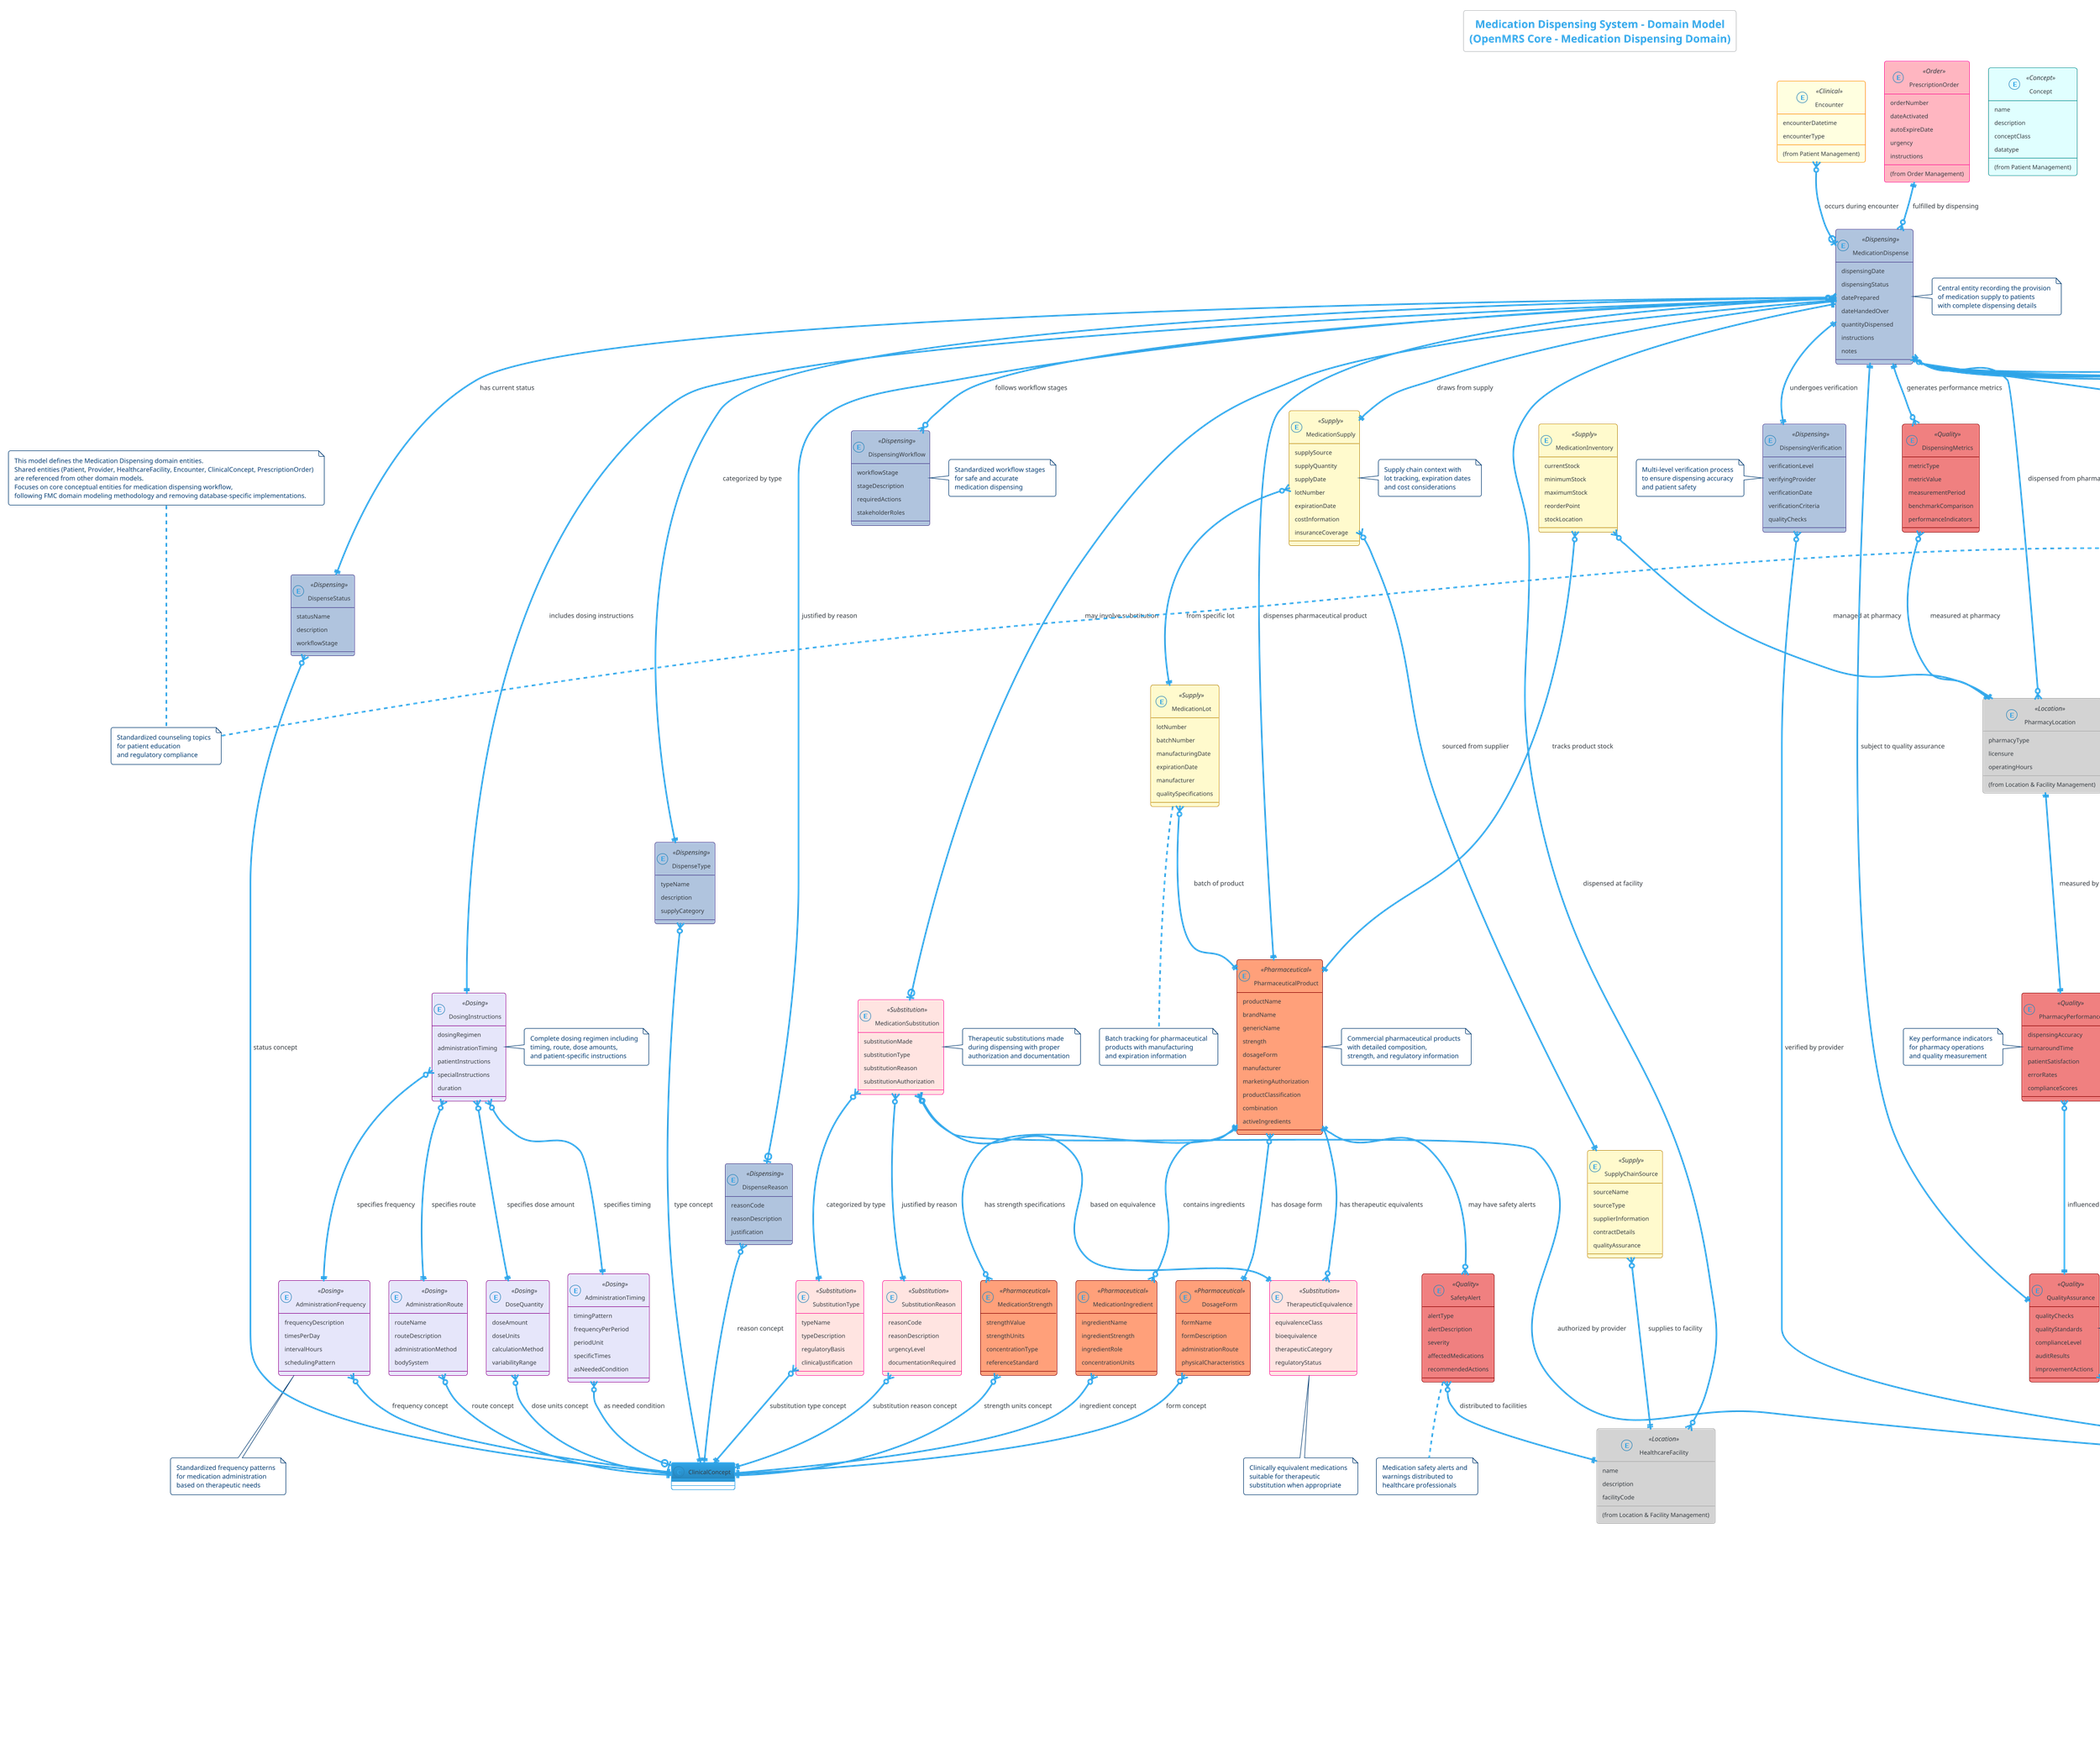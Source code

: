 @startuml Medication Dispensing System - Domain Model
!theme cerulean-outline
title Medication Dispensing System - Domain Model\n(OpenMRS Core - Medication Dispensing Domain)

' This model defines the conceptual domain entities for Medication Dispensing
' References shared entities from: patient-management-domain-model.puml, clinical-data-management-domain-model.puml, order-management-domain-model.puml, location-facility-management-domain-model.puml
' Focuses on conceptual entities following domain modeling best practices
' Based on FMC modeling methodology: https://www.fmc-modeling.org/category/projects/apache/amp/Apache_Modeling_Project.html

' Define entity colors and styles - STANDARDIZED ACROSS ALL DOMAIN MODELS
' Color Legend:
' - LightBlue (Person): Person demographic entities
' - LightGreen (Patient): Patient-specific entities
' - LightYellow (Clinical): Clinical care episode entities
' - LightCyan (Concept): Clinical vocabulary and concept entities
' - Orange (Provider): Healthcare provider entities
' - LightGray (Location): Location and facility entities
' - LightPink (Order): Clinical order and request entities
' - LightSalmon (Pharmaceutical): Pharmaceutical product entities
' - LightSteelBlue (Dispensing): Medication dispensing workflow entities
' - Lavender (Dosing): Dosing and administration entities
' - MistyRose (Substitution): Medication substitution entities
' - LemonChiffon (Supply): Supply chain and inventory entities
' - LightCoral (Quality): Quality assurance and safety entities

skinparam class {
    ' Shared entities from other domain models
    BackgroundColor<<Person>> LightBlue
    BackgroundColor<<Patient>> LightGreen
    BackgroundColor<<Clinical>> LightYellow
    BackgroundColor<<Concept>> LightCyan
    BackgroundColor<<Provider>> Orange
    BackgroundColor<<Location>> LightGray
    BackgroundColor<<Order>> LightPink
    
    ' Medication Dispensing specific entities
    BackgroundColor<<Pharmaceutical>> LightSalmon
    BackgroundColor<<Dispensing>> LightSteelBlue
    BackgroundColor<<Dosing>> Lavender
    BackgroundColor<<Substitution>> MistyRose
    BackgroundColor<<Supply>> LemonChiffon
    BackgroundColor<<Quality>> LightCoral
    
    ' Border colors for better distinction
    BorderColor<<Person>> DarkBlue
    BorderColor<<Patient>> DarkGreen
    BorderColor<<Clinical>> DarkOrange
    BorderColor<<Concept>> DarkCyan
    BorderColor<<Provider>> DarkOrange
    BorderColor<<Location>> DarkGray
    BorderColor<<Order>> DeepPink
    BorderColor<<Pharmaceutical>> DarkRed
    BorderColor<<Dispensing>> DarkSlateBlue
    BorderColor<<Dosing>> DarkMagenta
    BorderColor<<Substitution>> DeepPink
    BorderColor<<Supply>> DarkGoldenRod
    BorderColor<<Quality>> DarkRed
}

' === SHARED ENTITIES (referenced from other domain models) ===
entity Patient <<Patient>> {
    patientIdentifiers
    (from Patient Management)
}

entity Provider <<Provider>> {
    identifier
    name
    (from Provider & User Management)
}

entity HealthcareFacility <<Location>> {
    name
    description
    facilityCode
    (from Location & Facility Management)
}

entity PharmacyLocation <<Location>> {
    pharmacyType
    licensure
    operatingHours
    (from Location & Facility Management)
}

entity Encounter <<Clinical>> {
    encounterDatetime
    encounterType
    (from Patient Management)
}

entity Concept <<Concept>> {
    name
    description
    conceptClass
    datatype
    (from Patient Management)
}

entity PrescriptionOrder <<Order>> {
    orderNumber
    dateActivated
    autoExpireDate
    urgency
    instructions
    (from Order Management)
}

' === MEDICATION DISPENSING CORE ENTITIES ===

' Core Dispensing Event Entity
entity MedicationDispense <<Dispensing>> {
    dispensingDate
    dispensingStatus
    datePrepared
    dateHandedOver
    quantityDispensed
    instructions
    notes
}

entity DispenseStatus <<Dispensing>> {
    statusName
    description
    workflowStage
}

entity DispenseType <<Dispensing>> {
    typeName
    description
    supplyCategory
}

entity DispenseReason <<Dispensing>> {
    reasonCode
    reasonDescription
    justification
}

' Pharmaceutical Product Entities
entity PharmaceuticalProduct <<Pharmaceutical>> {
    productName
    brandName
    genericName
    strength
    dosageForm
    manufacturer
    marketingAuthorization
    productClassification
    combination
    activeIngredients
}

entity MedicationIngredient <<Pharmaceutical>> {
    ingredientName
    ingredientStrength
    ingredientRole
    concentrationUnits
}

entity DosageForm <<Pharmaceutical>> {
    formName
    formDescription
    administrationRoute
    physicalCharacteristics
}

entity MedicationStrength <<Pharmaceutical>> {
    strengthValue
    strengthUnits
    concentrationType
    referenceStandard
}

' Dosing and Administration Entities
entity DosingInstructions <<Dosing>> {
    dosingRegimen
    administrationTiming
    patientInstructions
    specialInstructions
    duration
}

entity AdministrationFrequency <<Dosing>> {
    frequencyDescription
    timesPerDay
    intervalHours
    schedulingPattern
}

entity AdministrationRoute <<Dosing>> {
    routeName
    routeDescription
    administrationMethod
    bodySystem
}

entity DoseQuantity <<Dosing>> {
    doseAmount
    doseUnits
    calculationMethod
    variabilityRange
}

entity AdministrationTiming <<Dosing>> {
    timingPattern
    frequencyPerPeriod
    periodUnit
    specificTimes
    asNeededCondition
}

' Medication Substitution Entities
entity MedicationSubstitution <<Substitution>> {
    substitutionMade
    substitutionType
    substitutionReason
    substitutionAuthorization
}

entity SubstitutionType <<Substitution>> {
    typeName
    typeDescription
    regulatoryBasis
    clinicalJustification
}

entity SubstitutionReason <<Substitution>> {
    reasonCode
    reasonDescription
    urgencyLevel
    documentationRequired
}

entity TherapeuticEquivalence <<Substitution>> {
    equivalenceClass
    bioequivalence
    therapeuticCategory
    regulatoryStatus
}

' Dispensing Workflow and Management
entity DispensingWorkflow <<Dispensing>> {
    workflowStage
    stageDescription
    requiredActions
    stakeholderRoles
}

entity DispensingAuthorization <<Dispensing>> {
    authorizationType
    authorizingProvider
    authorizationDate
    validityPeriod
    restrictions
}

entity DispensingVerification <<Dispensing>> {
    verificationLevel
    verifyingProvider
    verificationDate
    verificationCriteria
    qualityChecks
}

entity DispensingDocumentation <<Dispensing>> {
    documentationType
    documentContent
    recordingProvider
    documentDate
    legalRequirements
}

' Supply Chain and Inventory Entities
entity MedicationSupply <<Supply>> {
    supplySource
    supplyQuantity
    supplyDate
    lotNumber
    expirationDate
    costInformation
    insuranceCoverage
}

entity MedicationLot <<Supply>> {
    lotNumber
    batchNumber
    manufacturingDate
    expirationDate
    manufacturer
    qualitySpecifications
}

entity MedicationInventory <<Supply>> {
    currentStock
    minimumStock
    maximumStock
    reorderPoint
    stockLocation
}

entity SupplyChainSource <<Supply>> {
    sourceName
    sourceType
    supplierInformation
    contractDetails
    qualityAssurance
}

' Patient Counseling and Education
entity PatientCounseling <<Dispensing>> {
    counselingTopics
    counselingProvider
    counselingDate
    patientUnderstanding
    followUpRequired
}

entity MedicationEducation <<Dispensing>> {
    educationMaterials
    educationMethod
    educationLanguage
    patientQuestions
    comprehensionLevel
}

entity CounselingTopic <<Dispensing>> {
    topicName
    topicDescription
    requiredByRegulation
    targetAudience
}

' Dispensing Quality and Safety
entity DispensingError <<Quality>> {
    errorType
    errorDescription
    errorSeverity
    rootCause
    preventionMeasures
    reportingRequired
}

entity QualityAssurance <<Quality>> {
    qualityChecks
    qualityStandards
    complianceLevel
    auditResults
    improvementActions
}

entity SafetyAlert <<Quality>> {
    alertType
    alertDescription
    severity
    affectedMedications
    recommendedActions
}

entity AdverseEvent <<Quality>> {
    eventType
    eventDescription
    severity
    outcome
    reportingStatus
}

' Dispensing Performance and Analytics
entity DispensingMetrics <<Quality>> {
    metricType
    metricValue
    measurementPeriod
    benchmarkComparison
    performanceIndicators
}

entity PharmacyPerformance <<Quality>> {
    dispensingAccuracy
    turnaroundTime
    patientSatisfaction
    errorRates
    complianceScores
}

' === RELATIONSHIPS ===

' Core Dispensing Relationships
Patient ||--o{ MedicationDispense : "receives dispensed medications"
Provider }o--|| MedicationDispense : "dispenses medication"
PrescriptionOrder ||--o{ MedicationDispense : "fulfilled by dispensing"
Encounter }o--o| MedicationDispense : "occurs during encounter"
HealthcareFacility }o--|| MedicationDispense : "dispensed at facility"
PharmacyLocation }o--|| MedicationDispense : "dispensed from pharmacy"

' Pharmaceutical Product Relationships
MedicationDispense }o--|| PharmaceuticalProduct : "dispenses pharmaceutical product"
PharmaceuticalProduct ||--o{ MedicationIngredient : "contains ingredients"
PharmaceuticalProduct }o--|| DosageForm : "has dosage form"
PharmaceuticalProduct ||--o{ MedicationStrength : "has strength specifications"
MedicationIngredient }o--|| ClinicalConcept : "ingredient concept"

' Dosing and Administration Relationships
MedicationDispense ||--|| DosingInstructions : "includes dosing instructions"
DosingInstructions }o--|| AdministrationFrequency : "specifies frequency"
DosingInstructions }o--|| AdministrationRoute : "specifies route"
DosingInstructions }o--|| DoseQuantity : "specifies dose amount"
DosingInstructions }o--|| AdministrationTiming : "specifies timing"
AdministrationTiming }o--o| ClinicalConcept : "as needed condition"

' Dispensing Status and Type Relationships
MedicationDispense }o--|| DispenseStatus : "has current status"
MedicationDispense }o--|| DispenseType : "categorized by type"
MedicationDispense }o--o| DispenseReason : "justified by reason"

' Substitution Relationships
MedicationDispense ||--o| MedicationSubstitution : "may involve substitution"
MedicationSubstitution }o--|| SubstitutionType : "categorized by type"
MedicationSubstitution }o--|| SubstitutionReason : "justified by reason"
MedicationSubstitution }o--|| Provider : "authorized by provider"
PharmaceuticalProduct ||--o{ TherapeuticEquivalence : "has therapeutic equivalents"
MedicationSubstitution }o--|| TherapeuticEquivalence : "based on equivalence"

' Workflow and Authorization Relationships
MedicationDispense ||--o{ DispensingWorkflow : "follows workflow stages"
MedicationDispense ||--|| DispensingAuthorization : "requires authorization"
MedicationDispense ||--|| DispensingVerification : "undergoes verification"
MedicationDispense ||--|| DispensingDocumentation : "generates documentation"
DispensingAuthorization }o--|| Provider : "authorized by provider"
DispensingVerification }o--|| Provider : "verified by provider"

' Supply Chain and Inventory Relationships
MedicationDispense ||--|| MedicationSupply : "draws from supply"
MedicationSupply }o--|| MedicationLot : "from specific lot"
MedicationSupply }o--|| SupplyChainSource : "sourced from supplier"
MedicationInventory }o--|| PharmacyLocation : "managed at pharmacy"
MedicationInventory }o--|| PharmaceuticalProduct : "tracks product stock"
MedicationLot }o--|| PharmaceuticalProduct : "batch of product"
SupplyChainSource }o--|| HealthcareFacility : "supplies to facility"

' Patient Counseling and Education Relationships
MedicationDispense ||--o| PatientCounseling : "includes patient counseling"
MedicationDispense ||--o| MedicationEducation : "provides medication education"
PatientCounseling }o--|| Provider : "provided by healthcare professional"
PatientCounseling ||--o{ CounselingTopic : "covers specific topics"
MedicationEducation }o--|| Provider : "delivered by healthcare professional"
PatientCounseling }o--|| Patient : "received by patient"
MedicationEducation }o--|| Patient : "received by patient"

' Quality and Safety Relationships
MedicationDispense ||--o{ DispensingError : "may have dispensing errors"
MedicationDispense ||--|| QualityAssurance : "subject to quality assurance"
DispensingError }o--|| Provider : "identified by provider"
QualityAssurance }o--|| Provider : "managed by provider"
PharmaceuticalProduct ||--o{ SafetyAlert : "may have safety alerts"
MedicationDispense ||--o{ AdverseEvent : "may result in adverse events"
AdverseEvent }o--|| Patient : "experienced by patient"
SafetyAlert }o--|| HealthcareFacility : "distributed to facilities"

' Performance and Analytics Relationships
PharmacyLocation ||--|| PharmacyPerformance : "measured by performance metrics"
MedicationDispense ||--o{ DispensingMetrics : "generates performance metrics"
DispensingMetrics }o--|| PharmacyLocation : "measured at pharmacy"
PharmacyPerformance }o--|| QualityAssurance : "influenced by quality measures"

' Concept Relationships (mapping to clinical vocabulary)
DispenseStatus }o--|| ClinicalConcept : "status concept"
DispenseType }o--|| ClinicalConcept : "type concept"
DispenseReason }o--|| ClinicalConcept : "reason concept"
DosageForm }o--|| ClinicalConcept : "form concept"
AdministrationRoute }o--|| ClinicalConcept : "route concept"
SubstitutionType }o--|| ClinicalConcept : "substitution type concept"
SubstitutionReason }o--|| ClinicalConcept : "substitution reason concept"
DoseQuantity }o--|| ClinicalConcept : "dose units concept"
MedicationStrength }o--|| ClinicalConcept : "strength units concept"
AdministrationFrequency }o--|| ClinicalConcept : "frequency concept"

' === DOMAIN NOTES ===
note right of MedicationDispense : Central entity recording the provision\nof medication supply to patients\nwith complete dispensing details
note right of PharmaceuticalProduct : Commercial pharmaceutical products\nwith detailed composition,\nstrength, and regulatory information
note right of DosingInstructions : Complete dosing regimen including\ntiming, route, dose amounts,\nand patient-specific instructions
note right of MedicationSubstitution : Therapeutic substitutions made\nduring dispensing with proper\nauthorization and documentation
note right of DispensingWorkflow : Standardized workflow stages\nfor safe and accurate\nmedication dispensing
note right of PatientCounseling : Patient education and counseling\nprovided during medication\ndispensing for safe use
note right of MedicationSupply : Supply chain context with\nlot tracking, expiration dates\nand cost considerations
note right of QualityAssurance : Quality and safety measures\nto ensure accurate dispensing\nand prevent medication errors
note bottom of MedicationLot : Batch tracking for pharmaceutical\nproducts with manufacturing\nand expiration information
note bottom of AdministrationFrequency : Standardized frequency patterns\nfor medication administration\nbased on therapeutic needs
note bottom of TherapeuticEquivalence : Clinically equivalent medications\nsuitable for therapeutic\nsubstitution when appropriate
note bottom of SafetyAlert : Medication safety alerts and\nwarnings distributed to\nhealthcare professionals
note left of DispensingVerification : Multi-level verification process\nto ensure dispensing accuracy\nand patient safety
note left of MedicationEducation : Comprehensive patient education\nabout medication use, effects,\nand adherence requirements
note left of PharmacyPerformance : Key performance indicators\nfor pharmacy operations\nand quality measurement
note left of CounselingTopic : Standardized counseling topics\nfor patient education\nand regulatory compliance

' Reference note
note top : This model defines the Medication Dispensing domain entities.\nShared entities (Patient, Provider, HealthcareFacility, Encounter, ClinicalConcept, PrescriptionOrder)\nare referenced from other domain models.\nFocuses on core conceptual entities for medication dispensing workflow,\nfollowing FMC domain modeling methodology and removing database-specific implementations.

' Color Legend Table
legend right
|= Color |= Description |= Domain |
|<back:LightGreen>   </back>| Patient entities | Shared |
|<back:Orange>   </back>| Healthcare providers | Shared |
|<back:LightGray>   </back>| Locations & facilities | Shared |
|<back:LightYellow>   </back>| Clinical episodes | Shared |
|<back:LightCyan>   </back>| Clinical concepts | Shared |
|<back:LightPink>   </back>| Clinical orders | Shared |
|<back:LightSalmon>   </back>| Pharmaceutical products | Medication Dispensing |
|<back:LightSteelBlue>   </back>| Dispensing workflow | Medication Dispensing |
|<back:Lavender>   </back>| Dosing & administration | Medication Dispensing |
|<back:MistyRose>   </back>| Medication substitution | Medication Dispensing |
|<back:LemonChiffon>   </back>| Supply chain & inventory | Medication Dispensing |
|<back:LightCoral>   </back>| Quality assurance & safety | Medication Dispensing |
endlegend

@enduml
